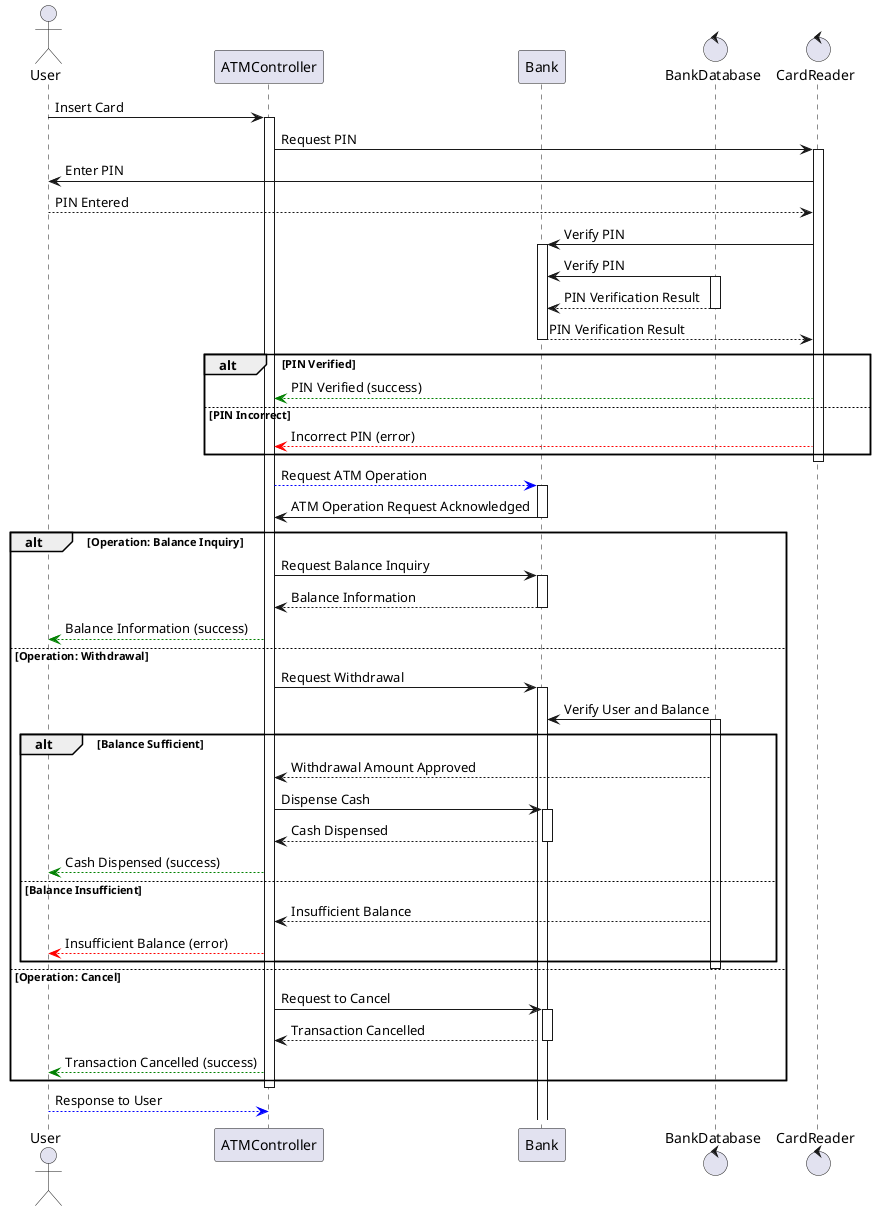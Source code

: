 
@startuml SequenceATM

actor User as U

participant ATMController

participant Bank

control BankDatabase

control CardReader


U -> ATMController: Insert Card

activate ATMController


ATMController -> CardReader: Request PIN

activate CardReader

 

CardReader -> U: Enter PIN

U --> CardReader: PIN Entered

 

CardReader -> Bank: Verify PIN

activate Bank

BankDatabase -> Bank: Verify PIN

activate BankDatabase
 

BankDatabase --> Bank: PIN Verification Result

deactivate BankDatabase


Bank --> CardReader: PIN Verification Result

deactivate Bank


alt PIN Verified

    CardReader -[#008000]-> ATMController: PIN Verified (success)

else PIN Incorrect

    CardReader -[#FF0000]-> ATMController: Incorrect PIN (error)

end


deactivate CardReader

ATMController -[#0000FF]-> Bank: Request ATM Operation

activate Bank

Bank -> ATMController: ATM Operation Request Acknowledged

deactivate Bank


alt Operation: Balance Inquiry

    ATMController -> Bank: Request Balance Inquiry

    activate Bank

    Bank --> ATMController: Balance Information

    deactivate Bank

    ATMController -[#008000]-> U: Balance Information (success)

else Operation: Withdrawal

    ATMController -> Bank: Request Withdrawal

    activate Bank

    BankDatabase -> Bank: Verify User and Balance

    activate BankDatabase

    alt Balance Sufficient

        BankDatabase --> ATMController: Withdrawal Amount Approved

        ATMController -> Bank: Dispense Cash

        activate Bank

        Bank --> ATMController: Cash Dispensed

        deactivate Bank

        ATMController -[#008000]-> U: Cash Dispensed (success)

    else Balance Insufficient

        BankDatabase --> ATMController: Insufficient Balance

        ATMController -[#FF0000]-> U: Insufficient Balance (error)

    end

    deactivate BankDatabase

else Operation: Cancel

    ATMController -> Bank: Request to Cancel

    activate Bank

    Bank --> ATMController: Transaction Cancelled

    deactivate Bank

    ATMController -[#008000]-> U: Transaction Cancelled (success)

end

 

deactivate ATMController

U -[#0000FF]-> ATMController: Response to User

deactivate U

 

@enduml

 